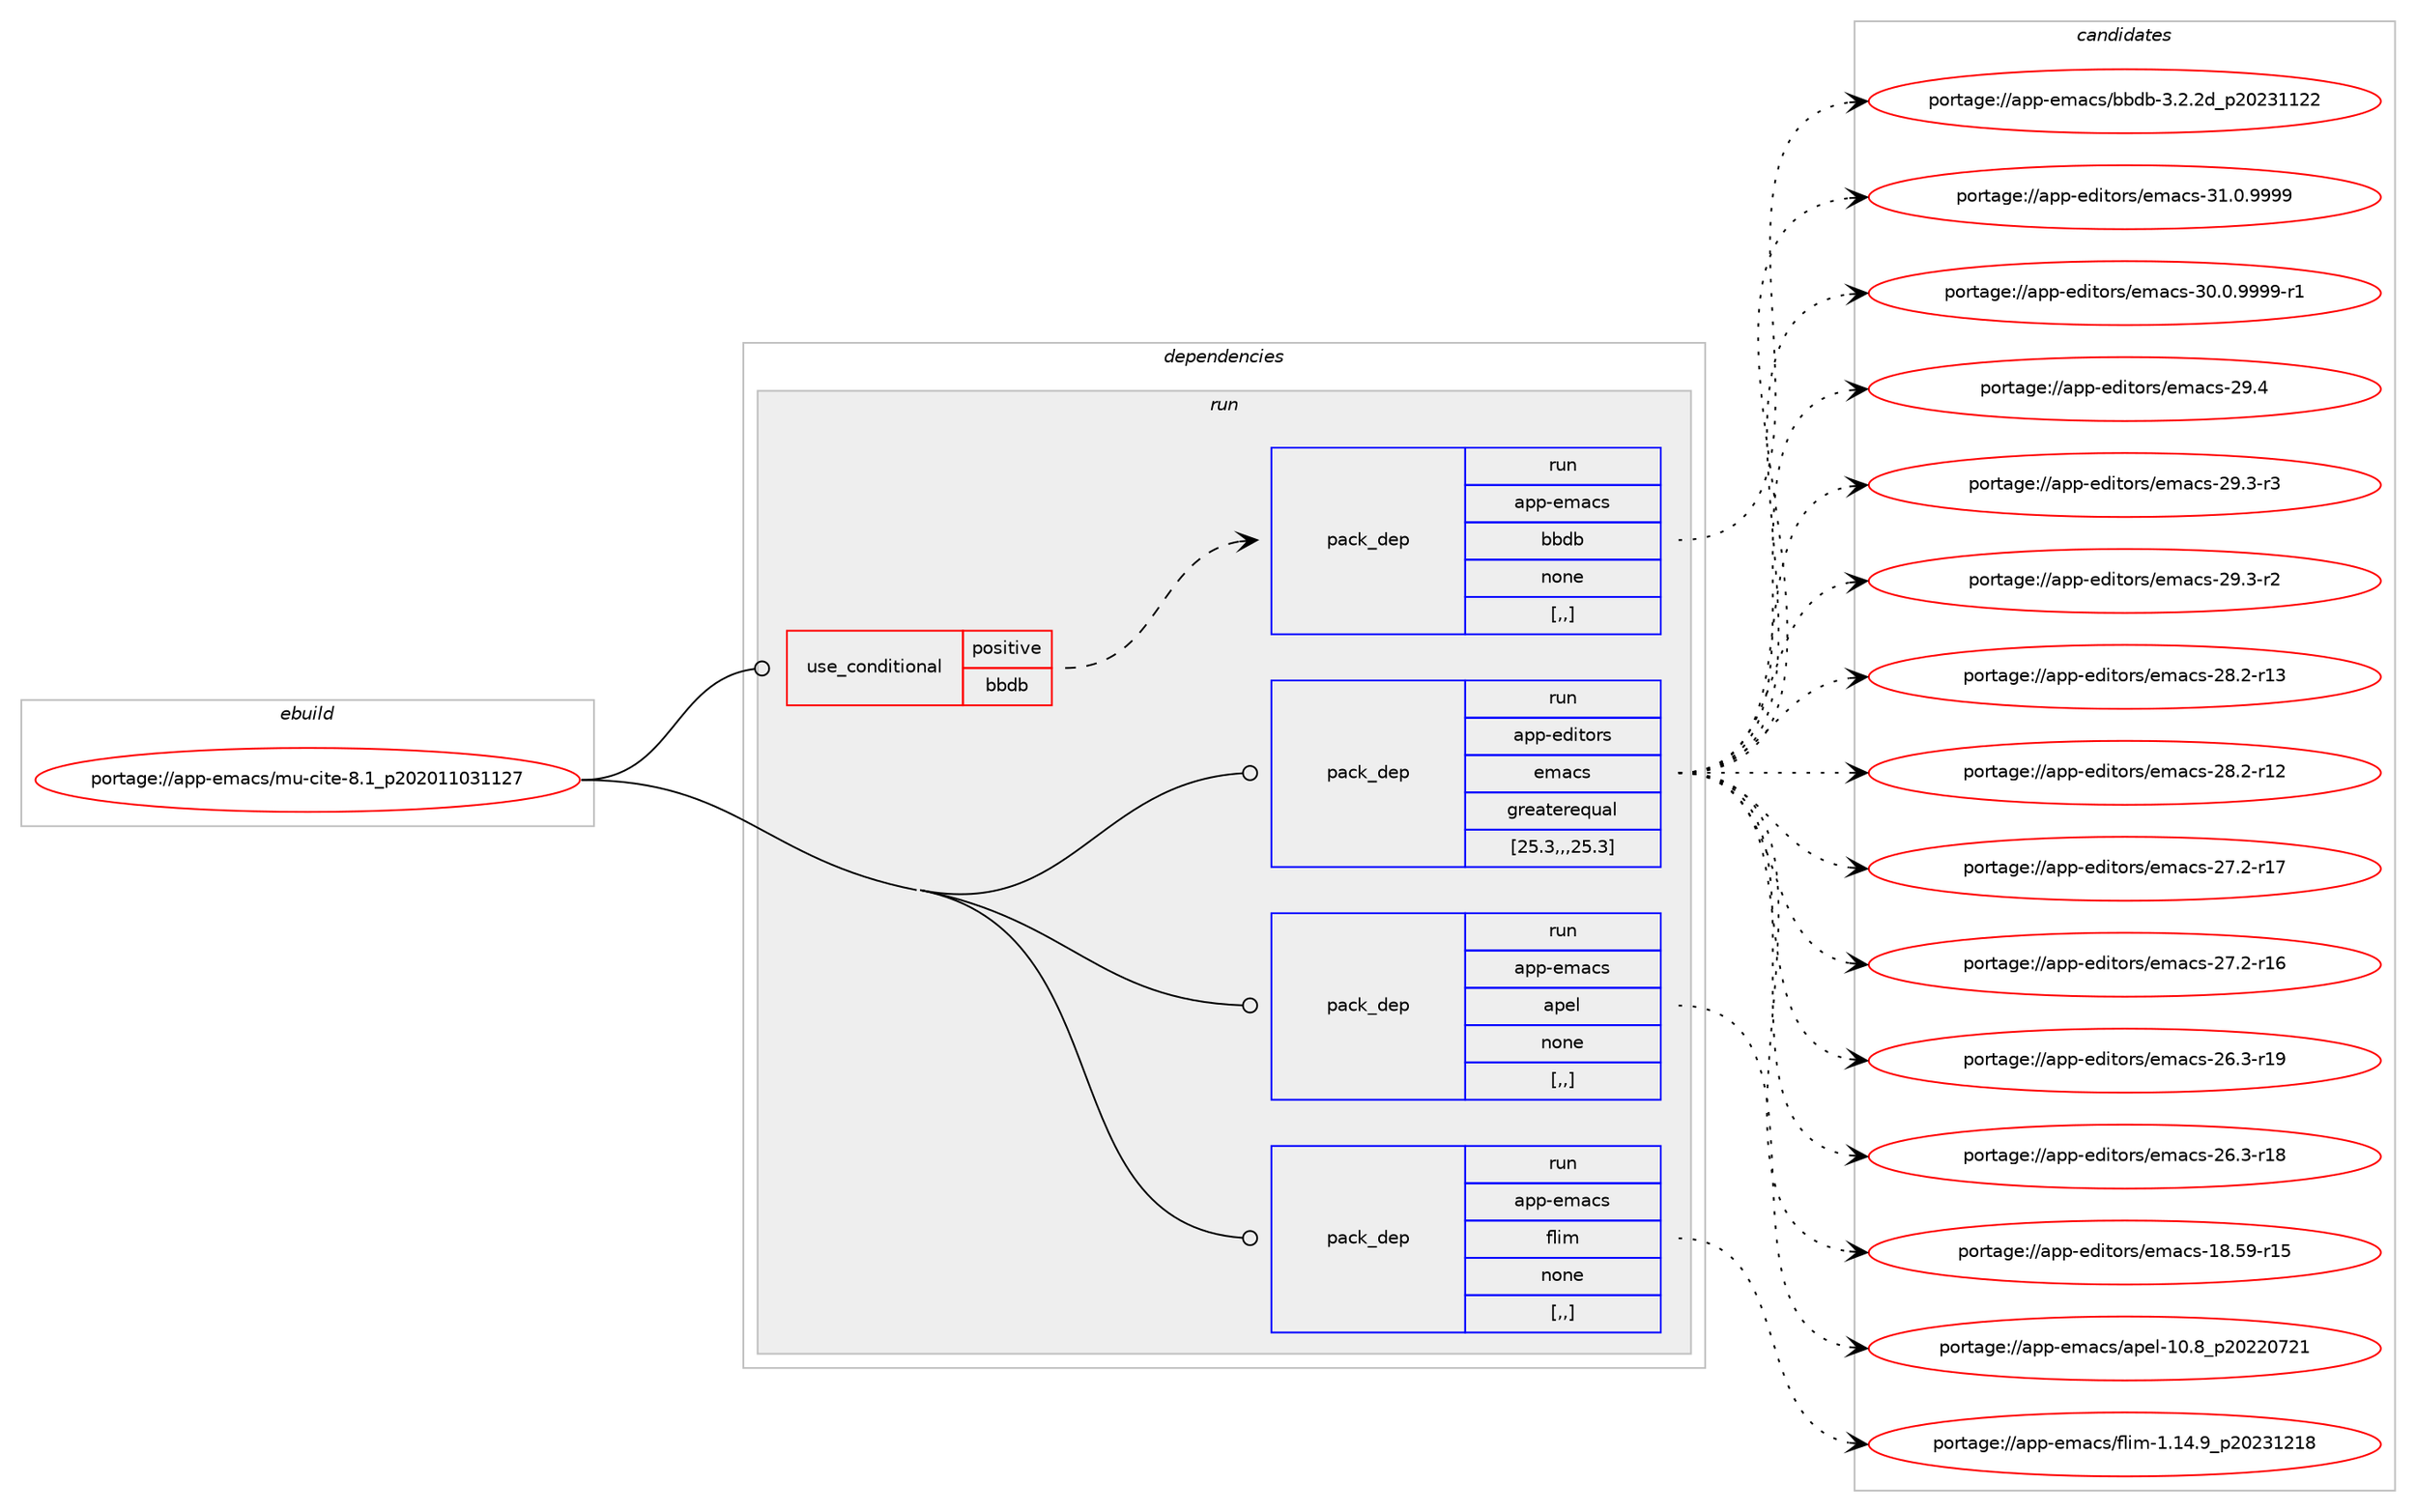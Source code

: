 digraph prolog {

# *************
# Graph options
# *************

newrank=true;
concentrate=true;
compound=true;
graph [rankdir=LR,fontname=Helvetica,fontsize=10,ranksep=1.5];#, ranksep=2.5, nodesep=0.2];
edge  [arrowhead=vee];
node  [fontname=Helvetica,fontsize=10];

# **********
# The ebuild
# **********

subgraph cluster_leftcol {
color=gray;
label=<<i>ebuild</i>>;
id [label="portage://app-emacs/mu-cite-8.1_p202011031127", color=red, width=4, href="../app-emacs/mu-cite-8.1_p202011031127.svg"];
}

# ****************
# The dependencies
# ****************

subgraph cluster_midcol {
color=gray;
label=<<i>dependencies</i>>;
subgraph cluster_compile {
fillcolor="#eeeeee";
style=filled;
label=<<i>compile</i>>;
}
subgraph cluster_compileandrun {
fillcolor="#eeeeee";
style=filled;
label=<<i>compile and run</i>>;
}
subgraph cluster_run {
fillcolor="#eeeeee";
style=filled;
label=<<i>run</i>>;
subgraph cond6191 {
dependency23003 [label=<<TABLE BORDER="0" CELLBORDER="1" CELLSPACING="0" CELLPADDING="4"><TR><TD ROWSPAN="3" CELLPADDING="10">use_conditional</TD></TR><TR><TD>positive</TD></TR><TR><TD>bbdb</TD></TR></TABLE>>, shape=none, color=red];
subgraph pack16655 {
dependency23004 [label=<<TABLE BORDER="0" CELLBORDER="1" CELLSPACING="0" CELLPADDING="4" WIDTH="220"><TR><TD ROWSPAN="6" CELLPADDING="30">pack_dep</TD></TR><TR><TD WIDTH="110">run</TD></TR><TR><TD>app-emacs</TD></TR><TR><TD>bbdb</TD></TR><TR><TD>none</TD></TR><TR><TD>[,,]</TD></TR></TABLE>>, shape=none, color=blue];
}
dependency23003:e -> dependency23004:w [weight=20,style="dashed",arrowhead="vee"];
}
id:e -> dependency23003:w [weight=20,style="solid",arrowhead="odot"];
subgraph pack16656 {
dependency23005 [label=<<TABLE BORDER="0" CELLBORDER="1" CELLSPACING="0" CELLPADDING="4" WIDTH="220"><TR><TD ROWSPAN="6" CELLPADDING="30">pack_dep</TD></TR><TR><TD WIDTH="110">run</TD></TR><TR><TD>app-editors</TD></TR><TR><TD>emacs</TD></TR><TR><TD>greaterequal</TD></TR><TR><TD>[25.3,,,25.3]</TD></TR></TABLE>>, shape=none, color=blue];
}
id:e -> dependency23005:w [weight=20,style="solid",arrowhead="odot"];
subgraph pack16657 {
dependency23006 [label=<<TABLE BORDER="0" CELLBORDER="1" CELLSPACING="0" CELLPADDING="4" WIDTH="220"><TR><TD ROWSPAN="6" CELLPADDING="30">pack_dep</TD></TR><TR><TD WIDTH="110">run</TD></TR><TR><TD>app-emacs</TD></TR><TR><TD>apel</TD></TR><TR><TD>none</TD></TR><TR><TD>[,,]</TD></TR></TABLE>>, shape=none, color=blue];
}
id:e -> dependency23006:w [weight=20,style="solid",arrowhead="odot"];
subgraph pack16658 {
dependency23007 [label=<<TABLE BORDER="0" CELLBORDER="1" CELLSPACING="0" CELLPADDING="4" WIDTH="220"><TR><TD ROWSPAN="6" CELLPADDING="30">pack_dep</TD></TR><TR><TD WIDTH="110">run</TD></TR><TR><TD>app-emacs</TD></TR><TR><TD>flim</TD></TR><TR><TD>none</TD></TR><TR><TD>[,,]</TD></TR></TABLE>>, shape=none, color=blue];
}
id:e -> dependency23007:w [weight=20,style="solid",arrowhead="odot"];
}
}

# **************
# The candidates
# **************

subgraph cluster_choices {
rank=same;
color=gray;
label=<<i>candidates</i>>;

subgraph choice16655 {
color=black;
nodesep=1;
choice9711211245101109979911547989810098455146504650100951125048505149495050 [label="portage://app-emacs/bbdb-3.2.2d_p20231122", color=red, width=4,href="../app-emacs/bbdb-3.2.2d_p20231122.svg"];
dependency23004:e -> choice9711211245101109979911547989810098455146504650100951125048505149495050:w [style=dotted,weight="100"];
}
subgraph choice16656 {
color=black;
nodesep=1;
choice971121124510110010511611111411547101109979911545514946484657575757 [label="portage://app-editors/emacs-31.0.9999", color=red, width=4,href="../app-editors/emacs-31.0.9999.svg"];
choice9711211245101100105116111114115471011099799115455148464846575757574511449 [label="portage://app-editors/emacs-30.0.9999-r1", color=red, width=4,href="../app-editors/emacs-30.0.9999-r1.svg"];
choice97112112451011001051161111141154710110997991154550574652 [label="portage://app-editors/emacs-29.4", color=red, width=4,href="../app-editors/emacs-29.4.svg"];
choice971121124510110010511611111411547101109979911545505746514511451 [label="portage://app-editors/emacs-29.3-r3", color=red, width=4,href="../app-editors/emacs-29.3-r3.svg"];
choice971121124510110010511611111411547101109979911545505746514511450 [label="portage://app-editors/emacs-29.3-r2", color=red, width=4,href="../app-editors/emacs-29.3-r2.svg"];
choice97112112451011001051161111141154710110997991154550564650451144951 [label="portage://app-editors/emacs-28.2-r13", color=red, width=4,href="../app-editors/emacs-28.2-r13.svg"];
choice97112112451011001051161111141154710110997991154550564650451144950 [label="portage://app-editors/emacs-28.2-r12", color=red, width=4,href="../app-editors/emacs-28.2-r12.svg"];
choice97112112451011001051161111141154710110997991154550554650451144955 [label="portage://app-editors/emacs-27.2-r17", color=red, width=4,href="../app-editors/emacs-27.2-r17.svg"];
choice97112112451011001051161111141154710110997991154550554650451144954 [label="portage://app-editors/emacs-27.2-r16", color=red, width=4,href="../app-editors/emacs-27.2-r16.svg"];
choice97112112451011001051161111141154710110997991154550544651451144957 [label="portage://app-editors/emacs-26.3-r19", color=red, width=4,href="../app-editors/emacs-26.3-r19.svg"];
choice97112112451011001051161111141154710110997991154550544651451144956 [label="portage://app-editors/emacs-26.3-r18", color=red, width=4,href="../app-editors/emacs-26.3-r18.svg"];
choice9711211245101100105116111114115471011099799115454956465357451144953 [label="portage://app-editors/emacs-18.59-r15", color=red, width=4,href="../app-editors/emacs-18.59-r15.svg"];
dependency23005:e -> choice971121124510110010511611111411547101109979911545514946484657575757:w [style=dotted,weight="100"];
dependency23005:e -> choice9711211245101100105116111114115471011099799115455148464846575757574511449:w [style=dotted,weight="100"];
dependency23005:e -> choice97112112451011001051161111141154710110997991154550574652:w [style=dotted,weight="100"];
dependency23005:e -> choice971121124510110010511611111411547101109979911545505746514511451:w [style=dotted,weight="100"];
dependency23005:e -> choice971121124510110010511611111411547101109979911545505746514511450:w [style=dotted,weight="100"];
dependency23005:e -> choice97112112451011001051161111141154710110997991154550564650451144951:w [style=dotted,weight="100"];
dependency23005:e -> choice97112112451011001051161111141154710110997991154550564650451144950:w [style=dotted,weight="100"];
dependency23005:e -> choice97112112451011001051161111141154710110997991154550554650451144955:w [style=dotted,weight="100"];
dependency23005:e -> choice97112112451011001051161111141154710110997991154550554650451144954:w [style=dotted,weight="100"];
dependency23005:e -> choice97112112451011001051161111141154710110997991154550544651451144957:w [style=dotted,weight="100"];
dependency23005:e -> choice97112112451011001051161111141154710110997991154550544651451144956:w [style=dotted,weight="100"];
dependency23005:e -> choice9711211245101100105116111114115471011099799115454956465357451144953:w [style=dotted,weight="100"];
}
subgraph choice16657 {
color=black;
nodesep=1;
choice9711211245101109979911547971121011084549484656951125048505048555049 [label="portage://app-emacs/apel-10.8_p20220721", color=red, width=4,href="../app-emacs/apel-10.8_p20220721.svg"];
dependency23006:e -> choice9711211245101109979911547971121011084549484656951125048505048555049:w [style=dotted,weight="100"];
}
subgraph choice16658 {
color=black;
nodesep=1;
choice971121124510110997991154710210810510945494649524657951125048505149504956 [label="portage://app-emacs/flim-1.14.9_p20231218", color=red, width=4,href="../app-emacs/flim-1.14.9_p20231218.svg"];
dependency23007:e -> choice971121124510110997991154710210810510945494649524657951125048505149504956:w [style=dotted,weight="100"];
}
}

}
